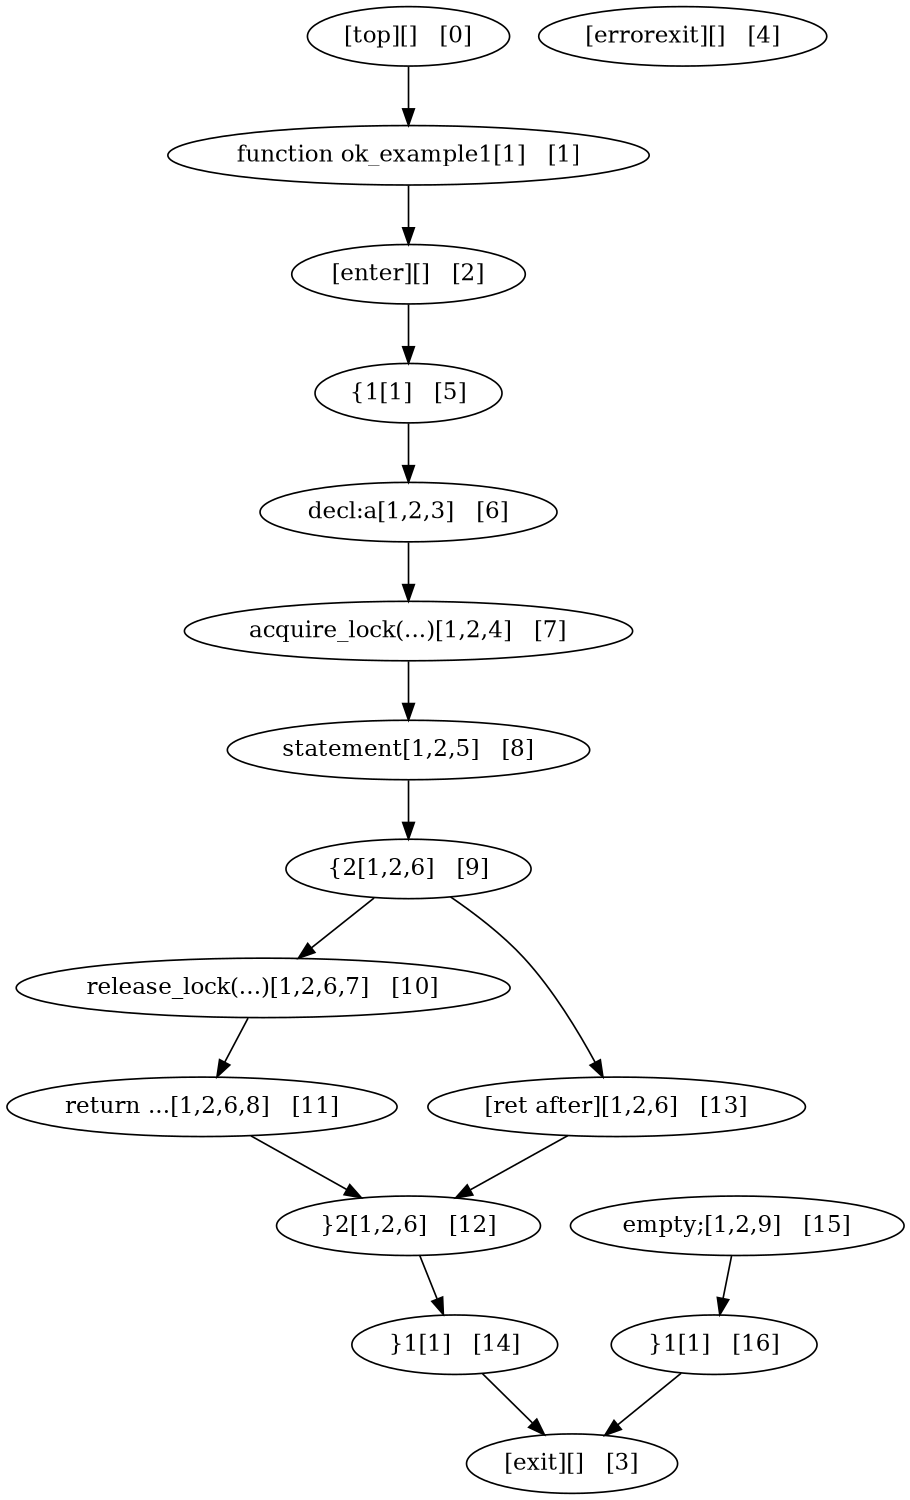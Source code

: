 digraph misc {
size = "10,10";
0 [label="[top][]   [0]"];
1 [label="function ok_example1[1]   [1]"];
2 [label="[enter][]   [2]"];
3 [label="[exit][]   [3]"];
4 [label="[errorexit][]   [4]"];
5 [label="{1[1]   [5]"];
6 [label="decl:a[1,2,3]   [6]"];
7 [label="acquire_lock(...)[1,2,4]   [7]"];
8 [label="statement[1,2,5]   [8]"];
9 [label="{2[1,2,6]   [9]"];
10 [label="release_lock(...)[1,2,6,7]   [10]"];
11 [label="return ...[1,2,6,8]   [11]"];
12 [label="}2[1,2,6]   [12]"];
13 [label="[ret after][1,2,6]   [13]"];
14 [label="}1[1]   [14]"];
15 [label="empty;[1,2,9]   [15]"];
16 [label="}1[1]   [16]"];
0 -> 1;
1 -> 2;
2 -> 5;
5 -> 6;
6 -> 7;
7 -> 8;
8 -> 9;
9 -> 10;
9 -> 13;
10 -> 11;
11 -> 12;
12 -> 14;
13 -> 12;
14 -> 3;
15 -> 16;
16 -> 3;
}
